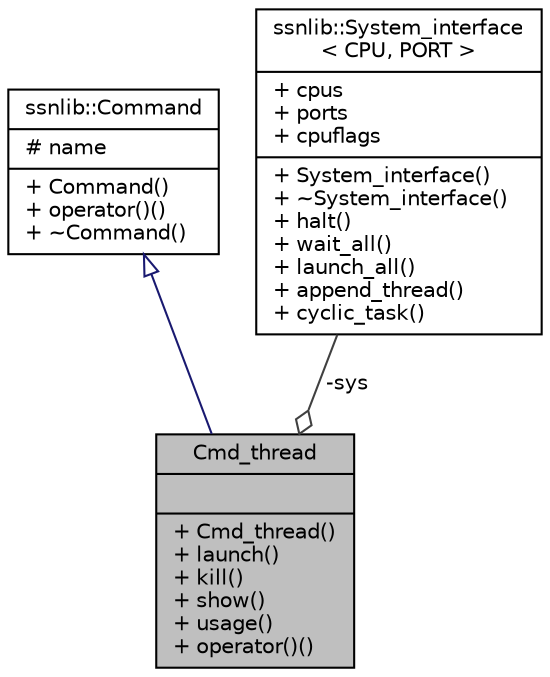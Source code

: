 digraph "Cmd_thread"
{
  edge [fontname="Helvetica",fontsize="10",labelfontname="Helvetica",labelfontsize="10"];
  node [fontname="Helvetica",fontsize="10",shape=record];
  Node1 [label="{Cmd_thread\n||+ Cmd_thread()\l+ launch()\l+ kill()\l+ show()\l+ usage()\l+ operator()()\l}",height=0.2,width=0.4,color="black", fillcolor="grey75", style="filled", fontcolor="black"];
  Node2 -> Node1 [dir="back",color="midnightblue",fontsize="10",style="solid",arrowtail="onormal",fontname="Helvetica"];
  Node2 [label="{ssnlib::Command\n|# name\l|+ Command()\l+ operator()()\l+ ~Command()\l}",height=0.2,width=0.4,color="black", fillcolor="white", style="filled",URL="$classssnlib_1_1Command.html"];
  Node3 -> Node1 [color="grey25",fontsize="10",style="solid",label=" -sys" ,arrowhead="odiamond",fontname="Helvetica"];
  Node3 [label="{ssnlib::System_interface\l\< CPU, PORT \>\n|+ cpus\l+ ports\l+ cpuflags\l|+ System_interface()\l+ ~System_interface()\l+ halt()\l+ wait_all()\l+ launch_all()\l+ append_thread()\l+ cyclic_task()\l}",height=0.2,width=0.4,color="black", fillcolor="white", style="filled",URL="$classssnlib_1_1System__interface.html"];
}

